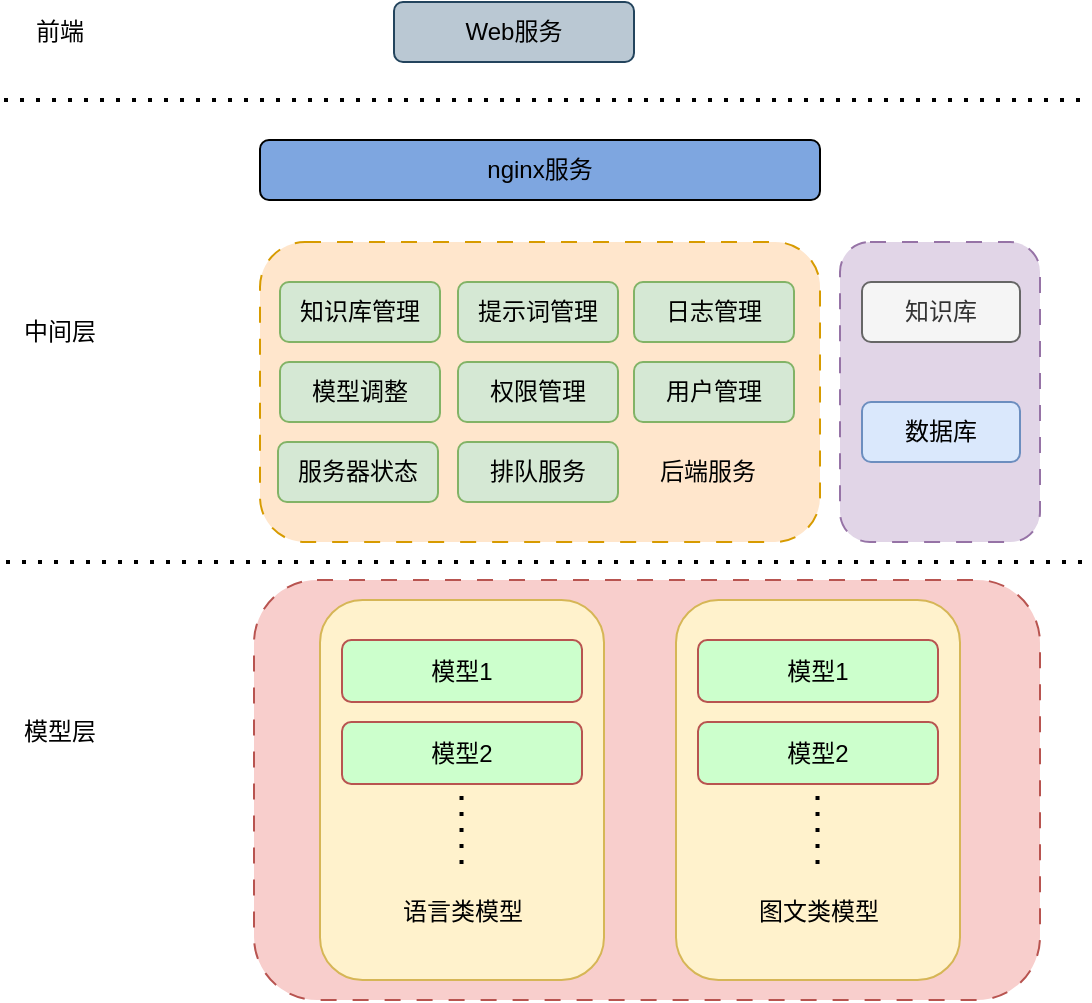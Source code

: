 <mxfile version="23.0.1" type="github">
  <diagram id="prtHgNgQTEPvFCAcTncT" name="Page-1">
    <mxGraphModel dx="988" dy="527" grid="1" gridSize="10" guides="1" tooltips="1" connect="1" arrows="1" fold="1" page="1" pageScale="1" pageWidth="827" pageHeight="1169" math="0" shadow="0">
      <root>
        <mxCell id="0" />
        <mxCell id="1" parent="0" />
        <mxCell id="lY4SrYcZ-dOrzgYFRuy0-1" value="Web服务" style="rounded=1;whiteSpace=wrap;html=1;fillColor=#bac8d3;strokeColor=#23445d;" vertex="1" parent="1">
          <mxGeometry x="297" y="240" width="120" height="30" as="geometry" />
        </mxCell>
        <mxCell id="lY4SrYcZ-dOrzgYFRuy0-2" value="nginx服务" style="rounded=1;whiteSpace=wrap;html=1;fillColor=#7EA6E0;" vertex="1" parent="1">
          <mxGeometry x="230" y="309" width="280" height="30" as="geometry" />
        </mxCell>
        <mxCell id="lY4SrYcZ-dOrzgYFRuy0-8" value="中间层" style="text;html=1;strokeColor=none;fillColor=none;align=center;verticalAlign=middle;whiteSpace=wrap;rounded=0;" vertex="1" parent="1">
          <mxGeometry x="100" y="390" width="60" height="30" as="geometry" />
        </mxCell>
        <mxCell id="lY4SrYcZ-dOrzgYFRuy0-10" value="" style="endArrow=none;dashed=1;html=1;dashPattern=1 3;strokeWidth=2;rounded=0;" edge="1" parent="1">
          <mxGeometry width="50" height="50" relative="1" as="geometry">
            <mxPoint x="102" y="289" as="sourcePoint" />
            <mxPoint x="642" y="289" as="targetPoint" />
          </mxGeometry>
        </mxCell>
        <mxCell id="lY4SrYcZ-dOrzgYFRuy0-11" value="" style="endArrow=none;dashed=1;html=1;dashPattern=1 3;strokeWidth=2;rounded=0;" edge="1" parent="1">
          <mxGeometry width="50" height="50" relative="1" as="geometry">
            <mxPoint x="103" y="520" as="sourcePoint" />
            <mxPoint x="643" y="520" as="targetPoint" />
          </mxGeometry>
        </mxCell>
        <mxCell id="lY4SrYcZ-dOrzgYFRuy0-18" value="" style="rounded=1;whiteSpace=wrap;html=1;fillColor=#ffe6cc;strokeColor=#d79b00;dashed=1;dashPattern=8 8;" vertex="1" parent="1">
          <mxGeometry x="230" y="360" width="280" height="150" as="geometry" />
        </mxCell>
        <mxCell id="lY4SrYcZ-dOrzgYFRuy0-23" value="提示词管理" style="rounded=1;whiteSpace=wrap;html=1;fillColor=#d5e8d4;strokeColor=#82b366;" vertex="1" parent="1">
          <mxGeometry x="329" y="380" width="80" height="30" as="geometry" />
        </mxCell>
        <mxCell id="lY4SrYcZ-dOrzgYFRuy0-26" value="知识库管理" style="rounded=1;whiteSpace=wrap;html=1;fillColor=#d5e8d4;strokeColor=#82b366;" vertex="1" parent="1">
          <mxGeometry x="240" y="380" width="80" height="30" as="geometry" />
        </mxCell>
        <mxCell id="lY4SrYcZ-dOrzgYFRuy0-27" value="日志管理" style="rounded=1;whiteSpace=wrap;html=1;fillColor=#d5e8d4;strokeColor=#82b366;" vertex="1" parent="1">
          <mxGeometry x="417" y="380" width="80" height="30" as="geometry" />
        </mxCell>
        <mxCell id="lY4SrYcZ-dOrzgYFRuy0-28" value="模型调整" style="rounded=1;whiteSpace=wrap;html=1;fillColor=#d5e8d4;strokeColor=#82b366;" vertex="1" parent="1">
          <mxGeometry x="240" y="420" width="80" height="30" as="geometry" />
        </mxCell>
        <mxCell id="lY4SrYcZ-dOrzgYFRuy0-29" value="权限管理" style="rounded=1;whiteSpace=wrap;html=1;fillColor=#d5e8d4;strokeColor=#82b366;" vertex="1" parent="1">
          <mxGeometry x="329" y="420" width="80" height="30" as="geometry" />
        </mxCell>
        <mxCell id="lY4SrYcZ-dOrzgYFRuy0-30" value="用户管理" style="rounded=1;whiteSpace=wrap;html=1;fillColor=#d5e8d4;strokeColor=#82b366;" vertex="1" parent="1">
          <mxGeometry x="417" y="420" width="80" height="30" as="geometry" />
        </mxCell>
        <mxCell id="lY4SrYcZ-dOrzgYFRuy0-31" value="服务器状态" style="rounded=1;whiteSpace=wrap;html=1;fillColor=#d5e8d4;strokeColor=#82b366;" vertex="1" parent="1">
          <mxGeometry x="239" y="460" width="80" height="30" as="geometry" />
        </mxCell>
        <mxCell id="lY4SrYcZ-dOrzgYFRuy0-32" value="排队服务" style="rounded=1;whiteSpace=wrap;html=1;fillColor=#d5e8d4;strokeColor=#82b366;" vertex="1" parent="1">
          <mxGeometry x="329" y="460" width="80" height="30" as="geometry" />
        </mxCell>
        <mxCell id="lY4SrYcZ-dOrzgYFRuy0-33" value="" style="rounded=1;whiteSpace=wrap;html=1;fillColor=#f8cecc;dashed=1;strokeColor=#b85450;dashPattern=8 8;" vertex="1" parent="1">
          <mxGeometry x="227" y="529" width="393" height="210" as="geometry" />
        </mxCell>
        <mxCell id="lY4SrYcZ-dOrzgYFRuy0-34" value="" style="rounded=1;whiteSpace=wrap;html=1;fillColor=#e1d5e7;strokeColor=#9673a6;dashed=1;dashPattern=8 8;" vertex="1" parent="1">
          <mxGeometry x="520" y="360" width="100" height="150" as="geometry" />
        </mxCell>
        <mxCell id="lY4SrYcZ-dOrzgYFRuy0-35" value="数据库" style="rounded=1;whiteSpace=wrap;html=1;fillColor=#dae8fc;strokeColor=#6c8ebf;" vertex="1" parent="1">
          <mxGeometry x="531" y="440" width="79" height="30" as="geometry" />
        </mxCell>
        <mxCell id="lY4SrYcZ-dOrzgYFRuy0-36" value="知识库" style="rounded=1;whiteSpace=wrap;html=1;fillColor=#f5f5f5;fontColor=#333333;strokeColor=#666666;" vertex="1" parent="1">
          <mxGeometry x="531" y="380" width="79" height="30" as="geometry" />
        </mxCell>
        <mxCell id="lY4SrYcZ-dOrzgYFRuy0-37" value="" style="rounded=1;whiteSpace=wrap;html=1;fillColor=#fff2cc;strokeColor=#d6b656;" vertex="1" parent="1">
          <mxGeometry x="260" y="539" width="142" height="190" as="geometry" />
        </mxCell>
        <mxCell id="lY4SrYcZ-dOrzgYFRuy0-38" value="模型1" style="rounded=1;whiteSpace=wrap;html=1;fillColor=#CCFFCC;strokeColor=#b85450;" vertex="1" parent="1">
          <mxGeometry x="271" y="559" width="120" height="31" as="geometry" />
        </mxCell>
        <mxCell id="lY4SrYcZ-dOrzgYFRuy0-40" value="后端服务" style="text;html=1;strokeColor=none;fillColor=none;align=center;verticalAlign=middle;whiteSpace=wrap;rounded=0;" vertex="1" parent="1">
          <mxGeometry x="424" y="460" width="60" height="30" as="geometry" />
        </mxCell>
        <mxCell id="lY4SrYcZ-dOrzgYFRuy0-42" value="模型2" style="rounded=1;whiteSpace=wrap;html=1;fillColor=#CCFFCC;strokeColor=#b85450;" vertex="1" parent="1">
          <mxGeometry x="271" y="600" width="120" height="31" as="geometry" />
        </mxCell>
        <mxCell id="lY4SrYcZ-dOrzgYFRuy0-44" value="" style="endArrow=none;dashed=1;html=1;dashPattern=1 3;strokeWidth=2;rounded=0;" edge="1" parent="1">
          <mxGeometry width="50" height="50" relative="1" as="geometry">
            <mxPoint x="330.76" y="671" as="sourcePoint" />
            <mxPoint x="330.76" y="631" as="targetPoint" />
          </mxGeometry>
        </mxCell>
        <mxCell id="lY4SrYcZ-dOrzgYFRuy0-45" value="模型层" style="text;html=1;strokeColor=none;fillColor=none;align=center;verticalAlign=middle;whiteSpace=wrap;rounded=0;" vertex="1" parent="1">
          <mxGeometry x="100" y="590" width="60" height="30" as="geometry" />
        </mxCell>
        <mxCell id="lY4SrYcZ-dOrzgYFRuy0-46" value="" style="rounded=1;whiteSpace=wrap;html=1;fillColor=#fff2cc;strokeColor=#d6b656;" vertex="1" parent="1">
          <mxGeometry x="438" y="539" width="142" height="190" as="geometry" />
        </mxCell>
        <mxCell id="lY4SrYcZ-dOrzgYFRuy0-47" value="模型1" style="rounded=1;whiteSpace=wrap;html=1;fillColor=#CCFFCC;strokeColor=#b85450;" vertex="1" parent="1">
          <mxGeometry x="449" y="559" width="120" height="31" as="geometry" />
        </mxCell>
        <mxCell id="lY4SrYcZ-dOrzgYFRuy0-49" value="模型2" style="rounded=1;whiteSpace=wrap;html=1;fillColor=#CCFFCC;strokeColor=#b85450;" vertex="1" parent="1">
          <mxGeometry x="449" y="600" width="120" height="31" as="geometry" />
        </mxCell>
        <mxCell id="lY4SrYcZ-dOrzgYFRuy0-50" value="" style="endArrow=none;dashed=1;html=1;dashPattern=1 3;strokeWidth=2;rounded=0;" edge="1" parent="1">
          <mxGeometry width="50" height="50" relative="1" as="geometry">
            <mxPoint x="508.76" y="671" as="sourcePoint" />
            <mxPoint x="508.76" y="631" as="targetPoint" />
          </mxGeometry>
        </mxCell>
        <mxCell id="lY4SrYcZ-dOrzgYFRuy0-51" value="前端" style="text;html=1;strokeColor=none;fillColor=none;align=center;verticalAlign=middle;whiteSpace=wrap;rounded=0;" vertex="1" parent="1">
          <mxGeometry x="100" y="240" width="60" height="30" as="geometry" />
        </mxCell>
        <mxCell id="lY4SrYcZ-dOrzgYFRuy0-52" value="语言类模型" style="text;html=1;strokeColor=none;fillColor=none;align=center;verticalAlign=middle;whiteSpace=wrap;rounded=0;" vertex="1" parent="1">
          <mxGeometry x="296.5" y="680" width="69" height="30" as="geometry" />
        </mxCell>
        <mxCell id="lY4SrYcZ-dOrzgYFRuy0-53" value="图文类模型" style="text;html=1;strokeColor=none;fillColor=none;align=center;verticalAlign=middle;whiteSpace=wrap;rounded=0;" vertex="1" parent="1">
          <mxGeometry x="474.5" y="680" width="69" height="30" as="geometry" />
        </mxCell>
      </root>
    </mxGraphModel>
  </diagram>
</mxfile>

